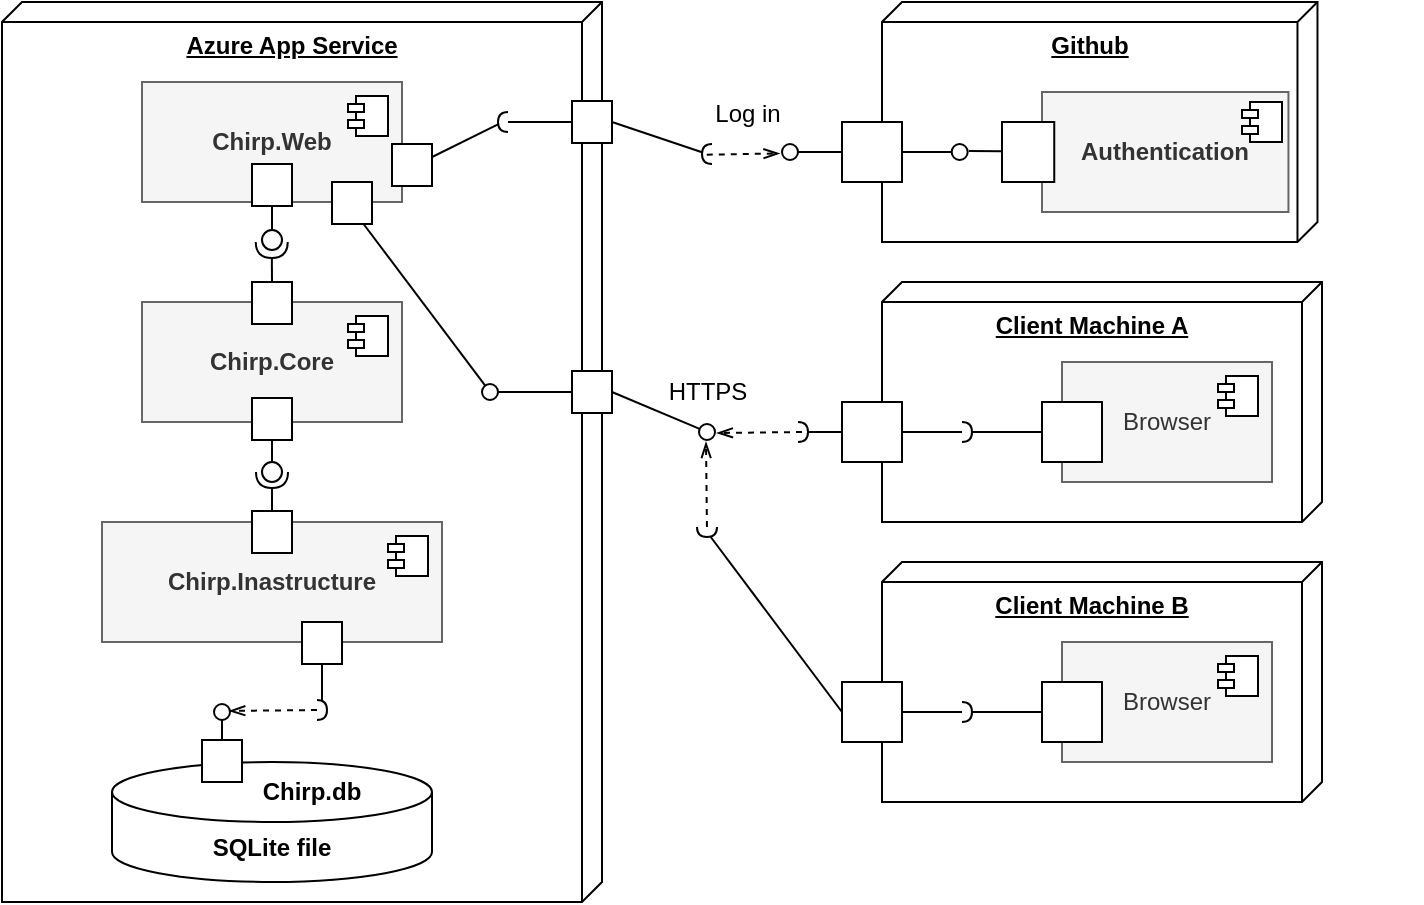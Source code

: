 <mxfile version="25.0.2">
  <diagram name="Page-1" id="i9zsssfFECefVknn67xN">
    <mxGraphModel dx="973" dy="649" grid="1" gridSize="10" guides="1" tooltips="1" connect="1" arrows="1" fold="1" page="1" pageScale="1" pageWidth="850" pageHeight="1100" math="0" shadow="0">
      <root>
        <mxCell id="0" />
        <mxCell id="1" parent="0" />
        <mxCell id="Q9JD9ZO37VgbZbU8MUAw-10" value="&lt;b&gt;Azure App Service&lt;/b&gt;" style="verticalAlign=top;align=center;spacingTop=8;spacingLeft=2;spacingRight=12;shape=cube;size=10;direction=south;fontStyle=4;html=1;whiteSpace=wrap;" vertex="1" parent="1">
          <mxGeometry x="110" y="80" width="300" height="450" as="geometry" />
        </mxCell>
        <mxCell id="Q9JD9ZO37VgbZbU8MUAw-11" value="&lt;b&gt;Chirp.Web&lt;/b&gt;" style="html=1;dropTarget=0;whiteSpace=wrap;fillColor=#f5f5f5;fontColor=#333333;strokeColor=#666666;" vertex="1" parent="1">
          <mxGeometry x="180" y="120" width="130" height="60" as="geometry" />
        </mxCell>
        <mxCell id="Q9JD9ZO37VgbZbU8MUAw-12" value="" style="shape=module;jettyWidth=8;jettyHeight=4;" vertex="1" parent="Q9JD9ZO37VgbZbU8MUAw-11">
          <mxGeometry x="1" width="20" height="20" relative="1" as="geometry">
            <mxPoint x="-27" y="7" as="offset" />
          </mxGeometry>
        </mxCell>
        <mxCell id="Q9JD9ZO37VgbZbU8MUAw-21" value="&lt;b&gt;Chirp.Core&lt;/b&gt;" style="html=1;dropTarget=0;whiteSpace=wrap;fillColor=#f5f5f5;fontColor=#333333;strokeColor=#666666;" vertex="1" parent="1">
          <mxGeometry x="180" y="230" width="130" height="60" as="geometry" />
        </mxCell>
        <mxCell id="Q9JD9ZO37VgbZbU8MUAw-22" value="" style="shape=module;jettyWidth=8;jettyHeight=4;" vertex="1" parent="Q9JD9ZO37VgbZbU8MUAw-21">
          <mxGeometry x="1" width="20" height="20" relative="1" as="geometry">
            <mxPoint x="-27" y="7" as="offset" />
          </mxGeometry>
        </mxCell>
        <mxCell id="Q9JD9ZO37VgbZbU8MUAw-23" value="&lt;b&gt;Chirp.Inastructure&lt;/b&gt;" style="html=1;dropTarget=0;whiteSpace=wrap;fillColor=#f5f5f5;fontColor=#333333;strokeColor=#666666;" vertex="1" parent="1">
          <mxGeometry x="160" y="340" width="170" height="60" as="geometry" />
        </mxCell>
        <mxCell id="Q9JD9ZO37VgbZbU8MUAw-24" value="" style="shape=module;jettyWidth=8;jettyHeight=4;" vertex="1" parent="Q9JD9ZO37VgbZbU8MUAw-23">
          <mxGeometry x="1" width="20" height="20" relative="1" as="geometry">
            <mxPoint x="-27" y="7" as="offset" />
          </mxGeometry>
        </mxCell>
        <mxCell id="Q9JD9ZO37VgbZbU8MUAw-45" value="" style="rounded=0;orthogonalLoop=1;jettySize=auto;html=1;endArrow=halfCircle;endFill=0;endSize=6;strokeWidth=1;sketch=0;exitX=0.5;exitY=0;exitDx=0;exitDy=0;entryX=0.568;entryY=0;entryDx=0;entryDy=0;entryPerimeter=0;" edge="1" parent="1" source="Q9JD9ZO37VgbZbU8MUAw-111">
          <mxGeometry relative="1" as="geometry">
            <mxPoint x="244.87" y="215" as="sourcePoint" />
            <mxPoint x="244.87" y="200" as="targetPoint" />
          </mxGeometry>
        </mxCell>
        <mxCell id="Q9JD9ZO37VgbZbU8MUAw-46" value="" style="rounded=0;orthogonalLoop=1;jettySize=auto;html=1;endArrow=oval;endFill=0;sketch=0;sourcePerimeterSpacing=0;targetPerimeterSpacing=0;endSize=10;exitX=0.5;exitY=1;exitDx=0;exitDy=0;entryX=0.468;entryY=-0.2;entryDx=0;entryDy=0;entryPerimeter=0;" edge="1" parent="1">
          <mxGeometry relative="1" as="geometry">
            <mxPoint x="245" y="176" as="sourcePoint" />
            <mxPoint x="245" y="199" as="targetPoint" />
          </mxGeometry>
        </mxCell>
        <mxCell id="Q9JD9ZO37VgbZbU8MUAw-47" value="" style="ellipse;whiteSpace=wrap;html=1;align=center;aspect=fixed;fillColor=none;strokeColor=none;resizable=0;perimeter=centerPerimeter;rotatable=0;allowArrows=0;points=[];outlineConnect=1;" vertex="1" parent="1">
          <mxGeometry x="240" y="200" width="10" height="10" as="geometry" />
        </mxCell>
        <mxCell id="Q9JD9ZO37VgbZbU8MUAw-48" value="" style="rounded=0;orthogonalLoop=1;jettySize=auto;html=1;endArrow=halfCircle;endFill=0;endSize=6;strokeWidth=1;sketch=0;exitX=0.5;exitY=0;exitDx=0;exitDy=0;" edge="1" target="Q9JD9ZO37VgbZbU8MUAw-50" parent="1" source="Q9JD9ZO37VgbZbU8MUAw-23">
          <mxGeometry relative="1" as="geometry">
            <mxPoint x="290" y="315" as="sourcePoint" />
          </mxGeometry>
        </mxCell>
        <mxCell id="Q9JD9ZO37VgbZbU8MUAw-49" value="" style="rounded=0;orthogonalLoop=1;jettySize=auto;html=1;endArrow=oval;endFill=0;sketch=0;sourcePerimeterSpacing=0;targetPerimeterSpacing=0;endSize=10;exitX=0.5;exitY=1;exitDx=0;exitDy=0;" edge="1" target="Q9JD9ZO37VgbZbU8MUAw-50" parent="1" source="Q9JD9ZO37VgbZbU8MUAw-21">
          <mxGeometry relative="1" as="geometry">
            <mxPoint x="250" y="315" as="sourcePoint" />
          </mxGeometry>
        </mxCell>
        <mxCell id="Q9JD9ZO37VgbZbU8MUAw-50" value="" style="ellipse;whiteSpace=wrap;html=1;align=center;aspect=fixed;fillColor=none;strokeColor=none;resizable=0;perimeter=centerPerimeter;rotatable=0;allowArrows=0;points=[];outlineConnect=1;" vertex="1" parent="1">
          <mxGeometry x="240" y="310" width="10" height="10" as="geometry" />
        </mxCell>
        <mxCell id="Q9JD9ZO37VgbZbU8MUAw-57" value="" style="group" vertex="1" connectable="0" parent="1">
          <mxGeometry x="530" y="220" width="240" height="120" as="geometry" />
        </mxCell>
        <mxCell id="Q9JD9ZO37VgbZbU8MUAw-13" value="&lt;b&gt;Client Machine A&lt;/b&gt;" style="verticalAlign=top;align=center;spacingTop=8;spacingLeft=2;spacingRight=12;shape=cube;size=10;direction=south;fontStyle=4;html=1;whiteSpace=wrap;" vertex="1" parent="Q9JD9ZO37VgbZbU8MUAw-57">
          <mxGeometry x="20" width="220" height="120" as="geometry" />
        </mxCell>
        <mxCell id="Q9JD9ZO37VgbZbU8MUAw-15" value="Browser" style="html=1;dropTarget=0;whiteSpace=wrap;fillColor=#f5f5f5;fontColor=#333333;strokeColor=#666666;" vertex="1" parent="Q9JD9ZO37VgbZbU8MUAw-57">
          <mxGeometry x="110" y="40" width="105" height="60" as="geometry" />
        </mxCell>
        <mxCell id="Q9JD9ZO37VgbZbU8MUAw-16" value="" style="shape=module;jettyWidth=8;jettyHeight=4;" vertex="1" parent="Q9JD9ZO37VgbZbU8MUAw-15">
          <mxGeometry x="1" width="20" height="20" relative="1" as="geometry">
            <mxPoint x="-27" y="7" as="offset" />
          </mxGeometry>
        </mxCell>
        <mxCell id="Q9JD9ZO37VgbZbU8MUAw-51" value="" style="html=1;rounded=0;" vertex="1" parent="Q9JD9ZO37VgbZbU8MUAw-57">
          <mxGeometry x="100" y="60" width="30" height="30" as="geometry" />
        </mxCell>
        <mxCell id="Q9JD9ZO37VgbZbU8MUAw-52" value="" style="endArrow=none;html=1;rounded=0;align=center;verticalAlign=top;endFill=0;labelBackgroundColor=none;endSize=2;" edge="1" source="Q9JD9ZO37VgbZbU8MUAw-51" target="Q9JD9ZO37VgbZbU8MUAw-53" parent="Q9JD9ZO37VgbZbU8MUAw-57">
          <mxGeometry relative="1" as="geometry" />
        </mxCell>
        <mxCell id="Q9JD9ZO37VgbZbU8MUAw-53" value="" style="shape=requiredInterface;html=1;fontSize=11;align=center;fillColor=none;points=[];aspect=fixed;resizable=0;verticalAlign=bottom;labelPosition=center;verticalLabelPosition=top;flipH=1;rotation=-180;" vertex="1" parent="Q9JD9ZO37VgbZbU8MUAw-57">
          <mxGeometry x="60" y="70" width="5" height="10" as="geometry" />
        </mxCell>
        <mxCell id="Q9JD9ZO37VgbZbU8MUAw-55" style="edgeStyle=orthogonalEdgeStyle;rounded=0;orthogonalLoop=1;jettySize=auto;html=1;exitX=1;exitY=0.5;exitDx=0;exitDy=0;endArrow=none;endFill=0;" edge="1" parent="Q9JD9ZO37VgbZbU8MUAw-57" source="Q9JD9ZO37VgbZbU8MUAw-54" target="Q9JD9ZO37VgbZbU8MUAw-53">
          <mxGeometry relative="1" as="geometry" />
        </mxCell>
        <mxCell id="Q9JD9ZO37VgbZbU8MUAw-54" value="" style="html=1;rounded=0;" vertex="1" parent="Q9JD9ZO37VgbZbU8MUAw-57">
          <mxGeometry y="60" width="30" height="30" as="geometry" />
        </mxCell>
        <mxCell id="Q9JD9ZO37VgbZbU8MUAw-58" value="" style="group" vertex="1" connectable="0" parent="1">
          <mxGeometry x="530" y="360" width="240" height="120" as="geometry" />
        </mxCell>
        <mxCell id="Q9JD9ZO37VgbZbU8MUAw-59" value="&lt;b&gt;Client Machine B&lt;/b&gt;" style="verticalAlign=top;align=center;spacingTop=8;spacingLeft=2;spacingRight=12;shape=cube;size=10;direction=south;fontStyle=4;html=1;whiteSpace=wrap;" vertex="1" parent="Q9JD9ZO37VgbZbU8MUAw-58">
          <mxGeometry x="20" width="220" height="120" as="geometry" />
        </mxCell>
        <mxCell id="Q9JD9ZO37VgbZbU8MUAw-60" value="Browser" style="html=1;dropTarget=0;whiteSpace=wrap;fillColor=#f5f5f5;fontColor=#333333;strokeColor=#666666;" vertex="1" parent="Q9JD9ZO37VgbZbU8MUAw-58">
          <mxGeometry x="110" y="40" width="105" height="60" as="geometry" />
        </mxCell>
        <mxCell id="Q9JD9ZO37VgbZbU8MUAw-61" value="" style="shape=module;jettyWidth=8;jettyHeight=4;" vertex="1" parent="Q9JD9ZO37VgbZbU8MUAw-60">
          <mxGeometry x="1" width="20" height="20" relative="1" as="geometry">
            <mxPoint x="-27" y="7" as="offset" />
          </mxGeometry>
        </mxCell>
        <mxCell id="Q9JD9ZO37VgbZbU8MUAw-62" value="" style="html=1;rounded=0;" vertex="1" parent="Q9JD9ZO37VgbZbU8MUAw-58">
          <mxGeometry x="100" y="60" width="30" height="30" as="geometry" />
        </mxCell>
        <mxCell id="Q9JD9ZO37VgbZbU8MUAw-63" value="" style="endArrow=none;html=1;rounded=0;align=center;verticalAlign=top;endFill=0;labelBackgroundColor=none;endSize=2;" edge="1" parent="Q9JD9ZO37VgbZbU8MUAw-58" source="Q9JD9ZO37VgbZbU8MUAw-62" target="Q9JD9ZO37VgbZbU8MUAw-64">
          <mxGeometry relative="1" as="geometry" />
        </mxCell>
        <mxCell id="Q9JD9ZO37VgbZbU8MUAw-64" value="" style="shape=requiredInterface;html=1;fontSize=11;align=center;fillColor=none;points=[];aspect=fixed;resizable=0;verticalAlign=bottom;labelPosition=center;verticalLabelPosition=top;flipH=1;rotation=-180;" vertex="1" parent="Q9JD9ZO37VgbZbU8MUAw-58">
          <mxGeometry x="60" y="70" width="5" height="10" as="geometry" />
        </mxCell>
        <mxCell id="Q9JD9ZO37VgbZbU8MUAw-65" style="edgeStyle=orthogonalEdgeStyle;rounded=0;orthogonalLoop=1;jettySize=auto;html=1;exitX=1;exitY=0.5;exitDx=0;exitDy=0;endArrow=none;endFill=0;" edge="1" parent="Q9JD9ZO37VgbZbU8MUAw-58" source="Q9JD9ZO37VgbZbU8MUAw-66" target="Q9JD9ZO37VgbZbU8MUAw-64">
          <mxGeometry relative="1" as="geometry" />
        </mxCell>
        <mxCell id="Q9JD9ZO37VgbZbU8MUAw-66" value="" style="html=1;rounded=0;" vertex="1" parent="Q9JD9ZO37VgbZbU8MUAw-58">
          <mxGeometry y="60" width="30" height="30" as="geometry" />
        </mxCell>
        <mxCell id="Q9JD9ZO37VgbZbU8MUAw-70" value="" style="group" vertex="1" connectable="0" parent="1">
          <mxGeometry x="530" y="80" width="290" height="120" as="geometry" />
        </mxCell>
        <mxCell id="Q9JD9ZO37VgbZbU8MUAw-27" value="" style="group" vertex="1" connectable="0" parent="Q9JD9ZO37VgbZbU8MUAw-70">
          <mxGeometry x="20" width="270" height="120" as="geometry" />
        </mxCell>
        <mxCell id="Q9JD9ZO37VgbZbU8MUAw-69" value="" style="group" vertex="1" connectable="0" parent="Q9JD9ZO37VgbZbU8MUAw-27">
          <mxGeometry width="217.742" height="120" as="geometry" />
        </mxCell>
        <mxCell id="Q9JD9ZO37VgbZbU8MUAw-28" value="&lt;b&gt;Github&lt;/b&gt;" style="verticalAlign=top;align=center;spacingTop=8;spacingLeft=2;spacingRight=12;shape=cube;size=10;direction=south;fontStyle=4;html=1;whiteSpace=wrap;container=0;" vertex="1" parent="Q9JD9ZO37VgbZbU8MUAw-69">
          <mxGeometry width="217.742" height="120" as="geometry" />
        </mxCell>
        <mxCell id="Q9JD9ZO37VgbZbU8MUAw-29" value="&lt;b&gt;Authentication&lt;/b&gt;" style="html=1;dropTarget=0;whiteSpace=wrap;fillColor=#f5f5f5;fontColor=#333333;strokeColor=#666666;container=0;" vertex="1" parent="Q9JD9ZO37VgbZbU8MUAw-69">
          <mxGeometry x="80" y="45" width="123.23" height="60" as="geometry" />
        </mxCell>
        <mxCell id="Q9JD9ZO37VgbZbU8MUAw-40" value="" style="html=1;rounded=0;container=0;" vertex="1" parent="Q9JD9ZO37VgbZbU8MUAw-69">
          <mxGeometry x="59.997" y="60" width="26.129" height="30" as="geometry" />
        </mxCell>
        <mxCell id="Q9JD9ZO37VgbZbU8MUAw-43" value="" style="ellipse;html=1;fontSize=11;align=center;fillColor=none;points=[];aspect=fixed;resizable=0;verticalAlign=bottom;labelPosition=center;verticalLabelPosition=top;flipH=1;container=0;" vertex="1" parent="Q9JD9ZO37VgbZbU8MUAw-69">
          <mxGeometry x="34.839" y="71" width="8" height="8" as="geometry" />
        </mxCell>
        <mxCell id="Q9JD9ZO37VgbZbU8MUAw-44" style="edgeStyle=orthogonalEdgeStyle;rounded=0;orthogonalLoop=1;jettySize=auto;html=1;endArrow=none;endFill=0;entryX=0;entryY=0.5;entryDx=0;entryDy=0;exitX=-0.07;exitY=0.445;exitDx=0;exitDy=0;exitPerimeter=0;" edge="1" parent="Q9JD9ZO37VgbZbU8MUAw-69" source="Q9JD9ZO37VgbZbU8MUAw-43" target="Q9JD9ZO37VgbZbU8MUAw-40">
          <mxGeometry relative="1" as="geometry">
            <mxPoint x="34.839" y="145" as="targetPoint" />
            <mxPoint x="50" y="70" as="sourcePoint" />
          </mxGeometry>
        </mxCell>
        <mxCell id="Q9JD9ZO37VgbZbU8MUAw-67" value="" style="shape=module;jettyWidth=8;jettyHeight=4;" vertex="1" parent="Q9JD9ZO37VgbZbU8MUAw-69">
          <mxGeometry x="180" y="50" width="20" height="20" as="geometry" />
        </mxCell>
        <mxCell id="Q9JD9ZO37VgbZbU8MUAw-41" value="" style="html=1;rounded=0;container=0;" vertex="1" parent="Q9JD9ZO37VgbZbU8MUAw-70">
          <mxGeometry y="60" width="30" height="30" as="geometry" />
        </mxCell>
        <mxCell id="Q9JD9ZO37VgbZbU8MUAw-42" value="" style="endArrow=none;html=1;rounded=0;align=center;verticalAlign=top;endFill=0;labelBackgroundColor=none;endSize=2;" edge="1" source="Q9JD9ZO37VgbZbU8MUAw-41" target="Q9JD9ZO37VgbZbU8MUAw-43" parent="Q9JD9ZO37VgbZbU8MUAw-70">
          <mxGeometry relative="1" as="geometry" />
        </mxCell>
        <mxCell id="Q9JD9ZO37VgbZbU8MUAw-74" value="" style="endArrow=none;html=1;rounded=0;align=center;verticalAlign=top;endFill=0;labelBackgroundColor=none;endSize=2;" edge="1" target="Q9JD9ZO37VgbZbU8MUAw-75" parent="1">
          <mxGeometry relative="1" as="geometry">
            <mxPoint x="290.028" y="190" as="sourcePoint" />
          </mxGeometry>
        </mxCell>
        <mxCell id="Q9JD9ZO37VgbZbU8MUAw-75" value="" style="ellipse;html=1;fontSize=11;align=center;fillColor=none;points=[];aspect=fixed;resizable=0;verticalAlign=bottom;labelPosition=center;verticalLabelPosition=top;flipH=1;" vertex="1" parent="1">
          <mxGeometry x="350" y="271" width="8" height="8" as="geometry" />
        </mxCell>
        <mxCell id="Q9JD9ZO37VgbZbU8MUAw-77" value="" style="endArrow=none;html=1;rounded=0;align=center;verticalAlign=top;endFill=0;labelBackgroundColor=none;endSize=2;exitX=1;exitY=0.5;exitDx=0;exitDy=0;" edge="1" source="Q9JD9ZO37VgbZbU8MUAw-120" target="Q9JD9ZO37VgbZbU8MUAw-78" parent="1">
          <mxGeometry relative="1" as="geometry">
            <mxPoint x="420" y="280.216" as="sourcePoint" />
          </mxGeometry>
        </mxCell>
        <mxCell id="Q9JD9ZO37VgbZbU8MUAw-78" value="" style="ellipse;html=1;fontSize=11;align=center;fillColor=none;points=[];aspect=fixed;resizable=0;verticalAlign=bottom;labelPosition=center;verticalLabelPosition=top;flipH=1;" vertex="1" parent="1">
          <mxGeometry x="458.5" y="291" width="8" height="8" as="geometry" />
        </mxCell>
        <mxCell id="Q9JD9ZO37VgbZbU8MUAw-86" style="edgeStyle=orthogonalEdgeStyle;rounded=0;orthogonalLoop=1;jettySize=auto;html=1;exitX=0;exitY=0.5;exitDx=0;exitDy=0;entryX=0.058;entryY=0.488;entryDx=0;entryDy=0;entryPerimeter=0;endArrow=none;endFill=0;" edge="1" parent="1" source="Q9JD9ZO37VgbZbU8MUAw-120" target="Q9JD9ZO37VgbZbU8MUAw-75">
          <mxGeometry relative="1" as="geometry">
            <mxPoint x="390" y="275" as="sourcePoint" />
          </mxGeometry>
        </mxCell>
        <mxCell id="Q9JD9ZO37VgbZbU8MUAw-95" style="edgeStyle=orthogonalEdgeStyle;rounded=0;orthogonalLoop=1;jettySize=auto;html=1;exitX=0;exitY=0.5;exitDx=0;exitDy=0;endArrow=none;endFill=0;" edge="1" parent="1" source="Q9JD9ZO37VgbZbU8MUAw-119" target="Q9JD9ZO37VgbZbU8MUAw-93">
          <mxGeometry relative="1" as="geometry">
            <mxPoint x="390" y="140" as="sourcePoint" />
          </mxGeometry>
        </mxCell>
        <mxCell id="Q9JD9ZO37VgbZbU8MUAw-88" value="" style="endArrow=none;html=1;rounded=0;align=center;verticalAlign=top;endFill=0;labelBackgroundColor=none;endSize=2;exitX=1;exitY=0.5;exitDx=0;exitDy=0;" edge="1" source="Q9JD9ZO37VgbZbU8MUAw-119" target="Q9JD9ZO37VgbZbU8MUAw-89" parent="1">
          <mxGeometry relative="1" as="geometry">
            <mxPoint x="420" y="144.174" as="sourcePoint" />
          </mxGeometry>
        </mxCell>
        <mxCell id="Q9JD9ZO37VgbZbU8MUAw-89" value="" style="shape=requiredInterface;html=1;fontSize=11;align=center;fillColor=none;points=[];aspect=fixed;resizable=0;verticalAlign=bottom;labelPosition=center;verticalLabelPosition=top;flipH=1;" vertex="1" parent="1">
          <mxGeometry x="460" y="151" width="5" height="10" as="geometry" />
        </mxCell>
        <mxCell id="Q9JD9ZO37VgbZbU8MUAw-92" value="" style="endArrow=none;html=1;rounded=0;align=center;verticalAlign=top;endFill=0;labelBackgroundColor=none;endSize=2;exitX=0.75;exitY=0.429;exitDx=0;exitDy=0;exitPerimeter=0;" edge="1" source="Q9JD9ZO37VgbZbU8MUAw-118" target="Q9JD9ZO37VgbZbU8MUAw-93" parent="1">
          <mxGeometry relative="1" as="geometry">
            <mxPoint x="330.0" y="156.758" as="sourcePoint" />
          </mxGeometry>
        </mxCell>
        <mxCell id="Q9JD9ZO37VgbZbU8MUAw-93" value="" style="shape=requiredInterface;html=1;fontSize=11;align=center;fillColor=none;points=[];aspect=fixed;resizable=0;verticalAlign=bottom;labelPosition=center;verticalLabelPosition=top;flipH=1;" vertex="1" parent="1">
          <mxGeometry x="358" y="135" width="5" height="10" as="geometry" />
        </mxCell>
        <mxCell id="Q9JD9ZO37VgbZbU8MUAw-96" value="" style="endArrow=none;html=1;rounded=0;align=center;verticalAlign=top;endFill=0;labelBackgroundColor=none;endSize=2;exitX=0;exitY=0.5;exitDx=0;exitDy=0;" edge="1" parent="1" target="Q9JD9ZO37VgbZbU8MUAw-97" source="Q9JD9ZO37VgbZbU8MUAw-41">
          <mxGeometry relative="1" as="geometry">
            <mxPoint x="465" y="170" as="sourcePoint" />
          </mxGeometry>
        </mxCell>
        <mxCell id="Q9JD9ZO37VgbZbU8MUAw-97" value="" style="ellipse;html=1;fontSize=11;align=center;fillColor=none;points=[];aspect=fixed;resizable=0;verticalAlign=bottom;labelPosition=center;verticalLabelPosition=top;flipH=1;" vertex="1" parent="1">
          <mxGeometry x="500" y="151" width="8" height="8" as="geometry" />
        </mxCell>
        <mxCell id="Q9JD9ZO37VgbZbU8MUAw-98" value="" style="endArrow=openThin;html=1;rounded=0;exitX=0.523;exitY=0.535;exitDx=0;exitDy=0;exitPerimeter=0;entryX=1.152;entryY=0.59;entryDx=0;entryDy=0;entryPerimeter=0;endFill=0;dashed=1;" edge="1" parent="1" source="Q9JD9ZO37VgbZbU8MUAw-89" target="Q9JD9ZO37VgbZbU8MUAw-97">
          <mxGeometry width="50" height="50" relative="1" as="geometry">
            <mxPoint x="450" y="220" as="sourcePoint" />
            <mxPoint x="500" y="170" as="targetPoint" />
          </mxGeometry>
        </mxCell>
        <mxCell id="Q9JD9ZO37VgbZbU8MUAw-100" value="" style="endArrow=none;html=1;rounded=0;align=center;verticalAlign=top;endFill=0;labelBackgroundColor=none;endSize=2;exitX=0;exitY=0.5;exitDx=0;exitDy=0;" edge="1" parent="1" target="Q9JD9ZO37VgbZbU8MUAw-101" source="Q9JD9ZO37VgbZbU8MUAw-54">
          <mxGeometry relative="1" as="geometry">
            <mxPoint x="481.5" y="310" as="sourcePoint" />
          </mxGeometry>
        </mxCell>
        <mxCell id="Q9JD9ZO37VgbZbU8MUAw-101" value="" style="shape=requiredInterface;html=1;fontSize=11;align=center;fillColor=none;points=[];aspect=fixed;resizable=0;verticalAlign=bottom;labelPosition=center;verticalLabelPosition=top;flipH=1;rotation=-180;" vertex="1" parent="1">
          <mxGeometry x="508" y="290" width="5" height="10" as="geometry" />
        </mxCell>
        <mxCell id="Q9JD9ZO37VgbZbU8MUAw-102" value="" style="endArrow=none;html=1;rounded=0;align=center;verticalAlign=top;endFill=0;labelBackgroundColor=none;endSize=2;exitX=0;exitY=0.5;exitDx=0;exitDy=0;" edge="1" parent="1" target="Q9JD9ZO37VgbZbU8MUAw-103" source="Q9JD9ZO37VgbZbU8MUAw-66">
          <mxGeometry relative="1" as="geometry">
            <mxPoint x="465" y="370" as="sourcePoint" />
          </mxGeometry>
        </mxCell>
        <mxCell id="Q9JD9ZO37VgbZbU8MUAw-103" value="" style="shape=requiredInterface;html=1;fontSize=11;align=center;fillColor=none;points=[];aspect=fixed;resizable=0;verticalAlign=bottom;labelPosition=center;verticalLabelPosition=top;flipH=1;rotation=-90;" vertex="1" parent="1">
          <mxGeometry x="460" y="340" width="5" height="10" as="geometry" />
        </mxCell>
        <mxCell id="Q9JD9ZO37VgbZbU8MUAw-105" value="" style="endArrow=openThin;html=1;rounded=0;dashed=1;endFill=0;" edge="1" parent="1" source="Q9JD9ZO37VgbZbU8MUAw-103">
          <mxGeometry width="50" height="50" relative="1" as="geometry">
            <mxPoint x="462" y="340" as="sourcePoint" />
            <mxPoint x="462" y="300" as="targetPoint" />
          </mxGeometry>
        </mxCell>
        <mxCell id="Q9JD9ZO37VgbZbU8MUAw-106" value="" style="endArrow=openThin;html=1;rounded=0;entryX=-0.115;entryY=0.563;entryDx=0;entryDy=0;entryPerimeter=0;dashed=1;endFill=0;" edge="1" parent="1" target="Q9JD9ZO37VgbZbU8MUAw-78">
          <mxGeometry width="50" height="50" relative="1" as="geometry">
            <mxPoint x="510" y="295" as="sourcePoint" />
            <mxPoint x="470" y="310" as="targetPoint" />
          </mxGeometry>
        </mxCell>
        <mxCell id="Q9JD9ZO37VgbZbU8MUAw-107" value="HTTPS" style="text;html=1;align=center;verticalAlign=middle;whiteSpace=wrap;rounded=0;" vertex="1" parent="1">
          <mxGeometry x="442.5" y="265" width="40" height="20" as="geometry" />
        </mxCell>
        <mxCell id="Q9JD9ZO37VgbZbU8MUAw-108" value="Log in" style="text;html=1;align=center;verticalAlign=middle;whiteSpace=wrap;rounded=0;" vertex="1" parent="1">
          <mxGeometry x="458.5" y="125" width="48" height="21" as="geometry" />
        </mxCell>
        <mxCell id="Q9JD9ZO37VgbZbU8MUAw-110" value="" style="rounded=0;orthogonalLoop=1;jettySize=auto;html=1;endArrow=halfCircle;endFill=0;endSize=6;strokeWidth=1;sketch=0;exitX=0.5;exitY=1;exitDx=0;exitDy=0;entryX=0.501;entryY=0.292;entryDx=0;entryDy=0;entryPerimeter=0;" edge="1" parent="1" source="Q9JD9ZO37VgbZbU8MUAw-11" target="Q9JD9ZO37VgbZbU8MUAw-109">
          <mxGeometry relative="1" as="geometry">
            <mxPoint x="245" y="180" as="sourcePoint" />
            <mxPoint x="245" y="205" as="targetPoint" />
          </mxGeometry>
        </mxCell>
        <mxCell id="Q9JD9ZO37VgbZbU8MUAw-109" value="" style="html=1;rounded=0;" vertex="1" parent="1">
          <mxGeometry x="235" y="161" width="20" height="21" as="geometry" />
        </mxCell>
        <mxCell id="Q9JD9ZO37VgbZbU8MUAw-111" value="" style="html=1;rounded=0;" vertex="1" parent="1">
          <mxGeometry x="235" y="220" width="20" height="21" as="geometry" />
        </mxCell>
        <mxCell id="Q9JD9ZO37VgbZbU8MUAw-115" value="" style="html=1;rounded=0;" vertex="1" parent="1">
          <mxGeometry x="235" y="278" width="20" height="21" as="geometry" />
        </mxCell>
        <mxCell id="Q9JD9ZO37VgbZbU8MUAw-116" value="" style="html=1;rounded=0;" vertex="1" parent="1">
          <mxGeometry x="235" y="334.5" width="20" height="21" as="geometry" />
        </mxCell>
        <mxCell id="Q9JD9ZO37VgbZbU8MUAw-117" value="" style="html=1;rounded=0;" vertex="1" parent="1">
          <mxGeometry x="275" y="170" width="20" height="21" as="geometry" />
        </mxCell>
        <mxCell id="Q9JD9ZO37VgbZbU8MUAw-118" value="" style="html=1;rounded=0;" vertex="1" parent="1">
          <mxGeometry x="305" y="151" width="20" height="21" as="geometry" />
        </mxCell>
        <mxCell id="Q9JD9ZO37VgbZbU8MUAw-119" value="" style="html=1;rounded=0;" vertex="1" parent="1">
          <mxGeometry x="395" y="129.5" width="20" height="21" as="geometry" />
        </mxCell>
        <mxCell id="Q9JD9ZO37VgbZbU8MUAw-120" value="" style="html=1;rounded=0;" vertex="1" parent="1">
          <mxGeometry x="395" y="264.5" width="20" height="21" as="geometry" />
        </mxCell>
        <mxCell id="Q9JD9ZO37VgbZbU8MUAw-123" value="" style="group" vertex="1" connectable="0" parent="1">
          <mxGeometry x="165" y="460" width="160" height="60" as="geometry" />
        </mxCell>
        <mxCell id="Q9JD9ZO37VgbZbU8MUAw-25" value="&lt;b&gt;SQLite file&lt;/b&gt;" style="shape=cylinder3;whiteSpace=wrap;html=1;boundedLbl=1;backgroundOutline=1;size=15;" vertex="1" parent="Q9JD9ZO37VgbZbU8MUAw-123">
          <mxGeometry width="160" height="60" as="geometry" />
        </mxCell>
        <mxCell id="Q9JD9ZO37VgbZbU8MUAw-26" value="&lt;b&gt;Chirp.db&lt;/b&gt;" style="text;html=1;align=center;verticalAlign=middle;whiteSpace=wrap;rounded=0;" vertex="1" parent="Q9JD9ZO37VgbZbU8MUAw-123">
          <mxGeometry x="70" width="60" height="30" as="geometry" />
        </mxCell>
        <mxCell id="Q9JD9ZO37VgbZbU8MUAw-122" value="" style="html=1;rounded=0;" vertex="1" parent="Q9JD9ZO37VgbZbU8MUAw-123">
          <mxGeometry x="45" y="-11" width="20" height="21" as="geometry" />
        </mxCell>
        <mxCell id="Q9JD9ZO37VgbZbU8MUAw-124" value="" style="html=1;rounded=0;" vertex="1" parent="1">
          <mxGeometry x="260" y="390" width="20" height="21" as="geometry" />
        </mxCell>
        <mxCell id="Q9JD9ZO37VgbZbU8MUAw-131" value="" style="endArrow=none;html=1;rounded=0;align=center;verticalAlign=top;endFill=0;labelBackgroundColor=none;endSize=2;exitX=0.5;exitY=0;exitDx=0;exitDy=0;" edge="1" parent="1" target="Q9JD9ZO37VgbZbU8MUAw-132" source="Q9JD9ZO37VgbZbU8MUAw-122">
          <mxGeometry relative="1" as="geometry">
            <mxPoint x="205" y="434" as="sourcePoint" />
          </mxGeometry>
        </mxCell>
        <mxCell id="Q9JD9ZO37VgbZbU8MUAw-132" value="" style="ellipse;html=1;fontSize=11;align=center;fillColor=none;points=[];aspect=fixed;resizable=0;verticalAlign=bottom;labelPosition=center;verticalLabelPosition=top;flipH=1;" vertex="1" parent="1">
          <mxGeometry x="216" y="431" width="8" height="8" as="geometry" />
        </mxCell>
        <mxCell id="Q9JD9ZO37VgbZbU8MUAw-134" value="" style="endArrow=none;html=1;rounded=0;align=center;verticalAlign=top;endFill=0;labelBackgroundColor=none;endSize=2;exitX=0.5;exitY=1;exitDx=0;exitDy=0;" edge="1" source="Q9JD9ZO37VgbZbU8MUAw-124" target="Q9JD9ZO37VgbZbU8MUAw-135" parent="1">
          <mxGeometry relative="1" as="geometry">
            <mxPoint x="255" y="433" as="sourcePoint" />
          </mxGeometry>
        </mxCell>
        <mxCell id="Q9JD9ZO37VgbZbU8MUAw-135" value="" style="shape=requiredInterface;html=1;fontSize=11;align=center;fillColor=none;points=[];aspect=fixed;resizable=0;verticalAlign=bottom;labelPosition=center;verticalLabelPosition=top;flipH=1;rotation=-180;" vertex="1" parent="1">
          <mxGeometry x="267.5" y="429" width="5" height="10" as="geometry" />
        </mxCell>
        <mxCell id="Q9JD9ZO37VgbZbU8MUAw-136" value="" style="endArrow=openThin;html=1;rounded=0;entryX=0.049;entryY=0.43;entryDx=0;entryDy=0;entryPerimeter=0;endFill=0;dashed=1;" edge="1" parent="1" source="Q9JD9ZO37VgbZbU8MUAw-135" target="Q9JD9ZO37VgbZbU8MUAw-132">
          <mxGeometry width="50" height="50" relative="1" as="geometry">
            <mxPoint x="310" y="450" as="sourcePoint" />
            <mxPoint x="360" y="400" as="targetPoint" />
          </mxGeometry>
        </mxCell>
      </root>
    </mxGraphModel>
  </diagram>
</mxfile>
